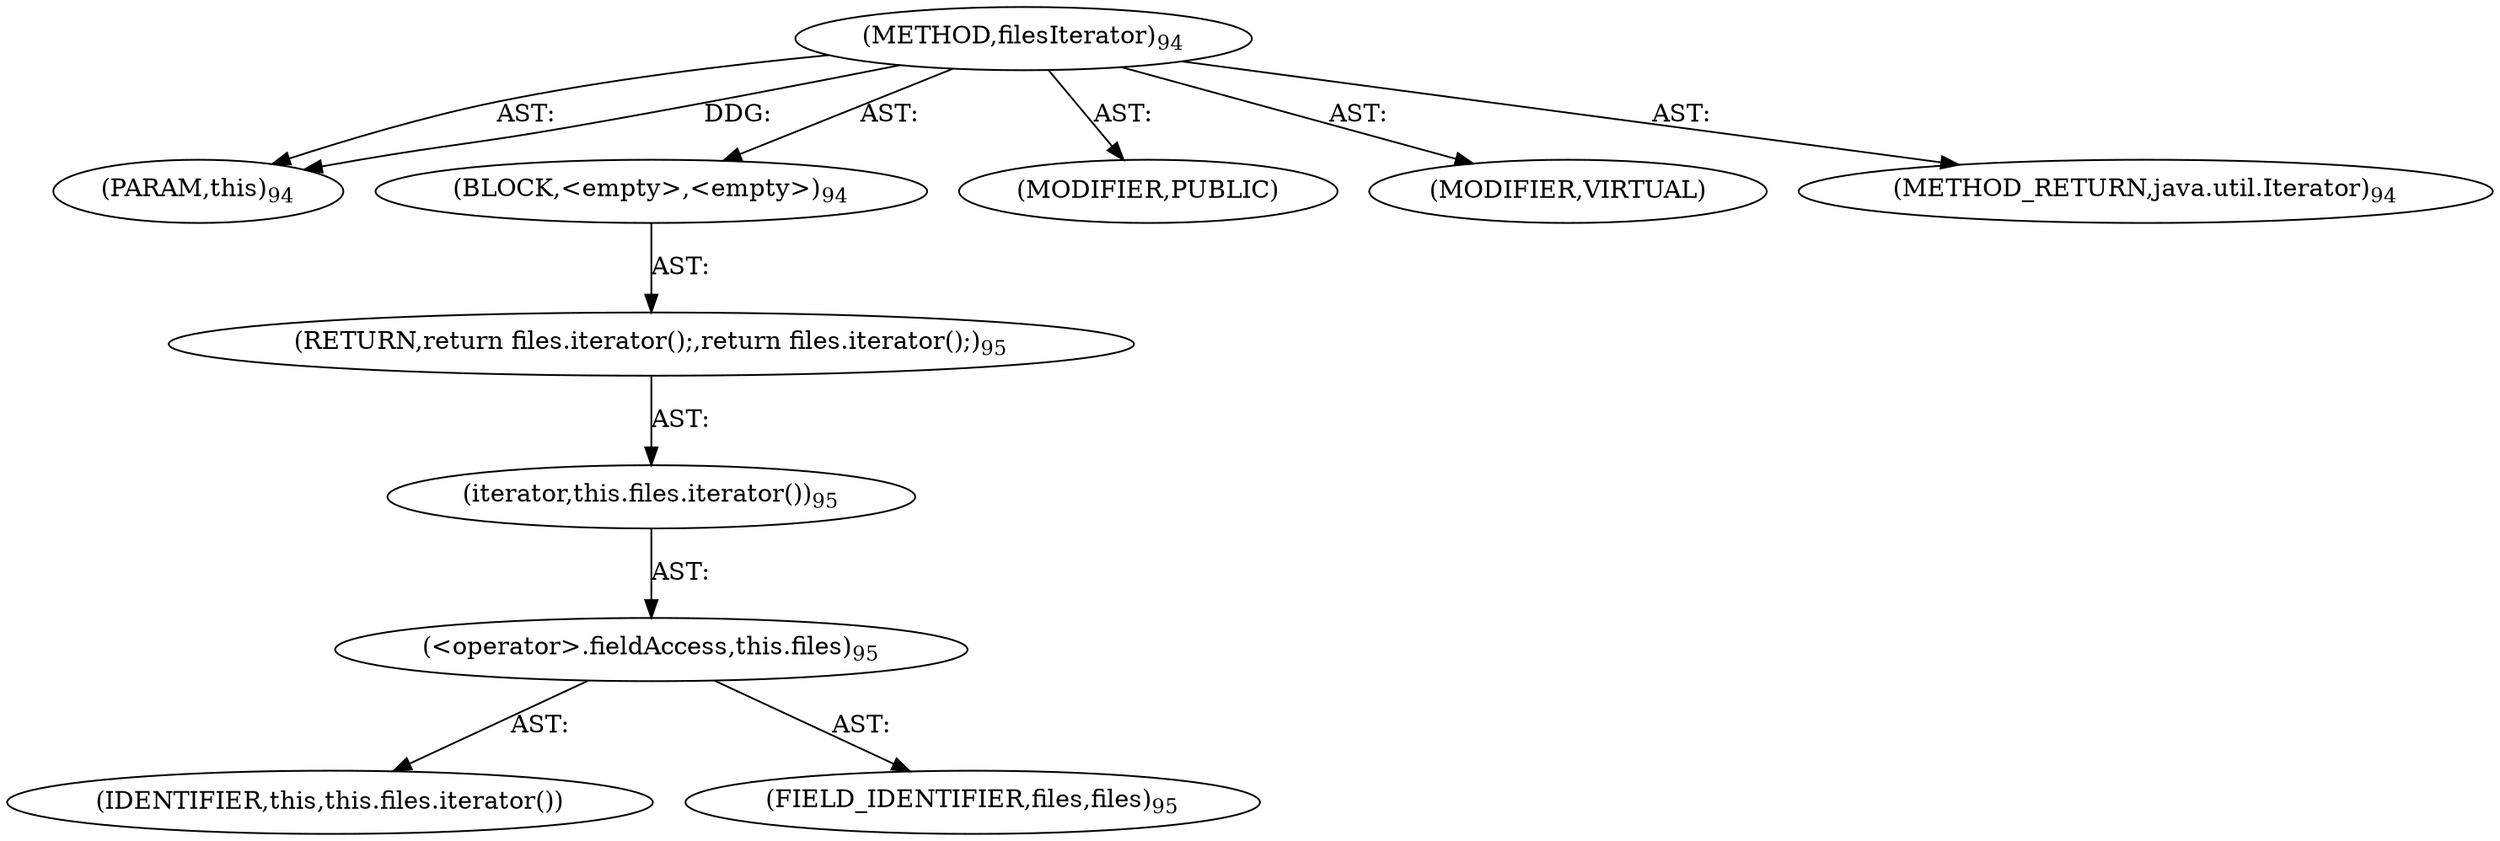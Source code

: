 digraph "filesIterator" {  
"111669149701" [label = <(METHOD,filesIterator)<SUB>94</SUB>> ]
"115964117003" [label = <(PARAM,this)<SUB>94</SUB>> ]
"25769803782" [label = <(BLOCK,&lt;empty&gt;,&lt;empty&gt;)<SUB>94</SUB>> ]
"146028888065" [label = <(RETURN,return files.iterator();,return files.iterator();)<SUB>95</SUB>> ]
"30064771096" [label = <(iterator,this.files.iterator())<SUB>95</SUB>> ]
"30064771097" [label = <(&lt;operator&gt;.fieldAccess,this.files)<SUB>95</SUB>> ]
"68719476755" [label = <(IDENTIFIER,this,this.files.iterator())> ]
"55834574858" [label = <(FIELD_IDENTIFIER,files,files)<SUB>95</SUB>> ]
"133143986190" [label = <(MODIFIER,PUBLIC)> ]
"133143986191" [label = <(MODIFIER,VIRTUAL)> ]
"128849018885" [label = <(METHOD_RETURN,java.util.Iterator)<SUB>94</SUB>> ]
  "111669149701" -> "115964117003"  [ label = "AST: "] 
  "111669149701" -> "25769803782"  [ label = "AST: "] 
  "111669149701" -> "133143986190"  [ label = "AST: "] 
  "111669149701" -> "133143986191"  [ label = "AST: "] 
  "111669149701" -> "128849018885"  [ label = "AST: "] 
  "25769803782" -> "146028888065"  [ label = "AST: "] 
  "146028888065" -> "30064771096"  [ label = "AST: "] 
  "30064771096" -> "30064771097"  [ label = "AST: "] 
  "30064771097" -> "68719476755"  [ label = "AST: "] 
  "30064771097" -> "55834574858"  [ label = "AST: "] 
  "111669149701" -> "115964117003"  [ label = "DDG: "] 
}
